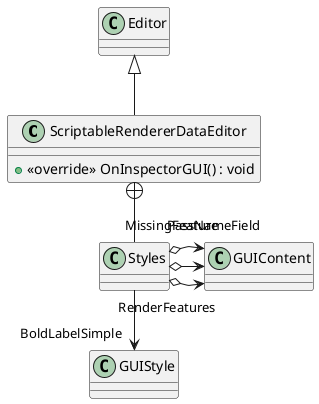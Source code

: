 @startuml
class ScriptableRendererDataEditor {
    + <<override>> OnInspectorGUI() : void
}
class Styles {
}
Editor <|-- ScriptableRendererDataEditor
ScriptableRendererDataEditor +-- Styles
Styles o-> "RenderFeatures" GUIContent
Styles o-> "PassNameField" GUIContent
Styles o-> "MissingFeature" GUIContent
Styles --> "BoldLabelSimple" GUIStyle
@enduml
